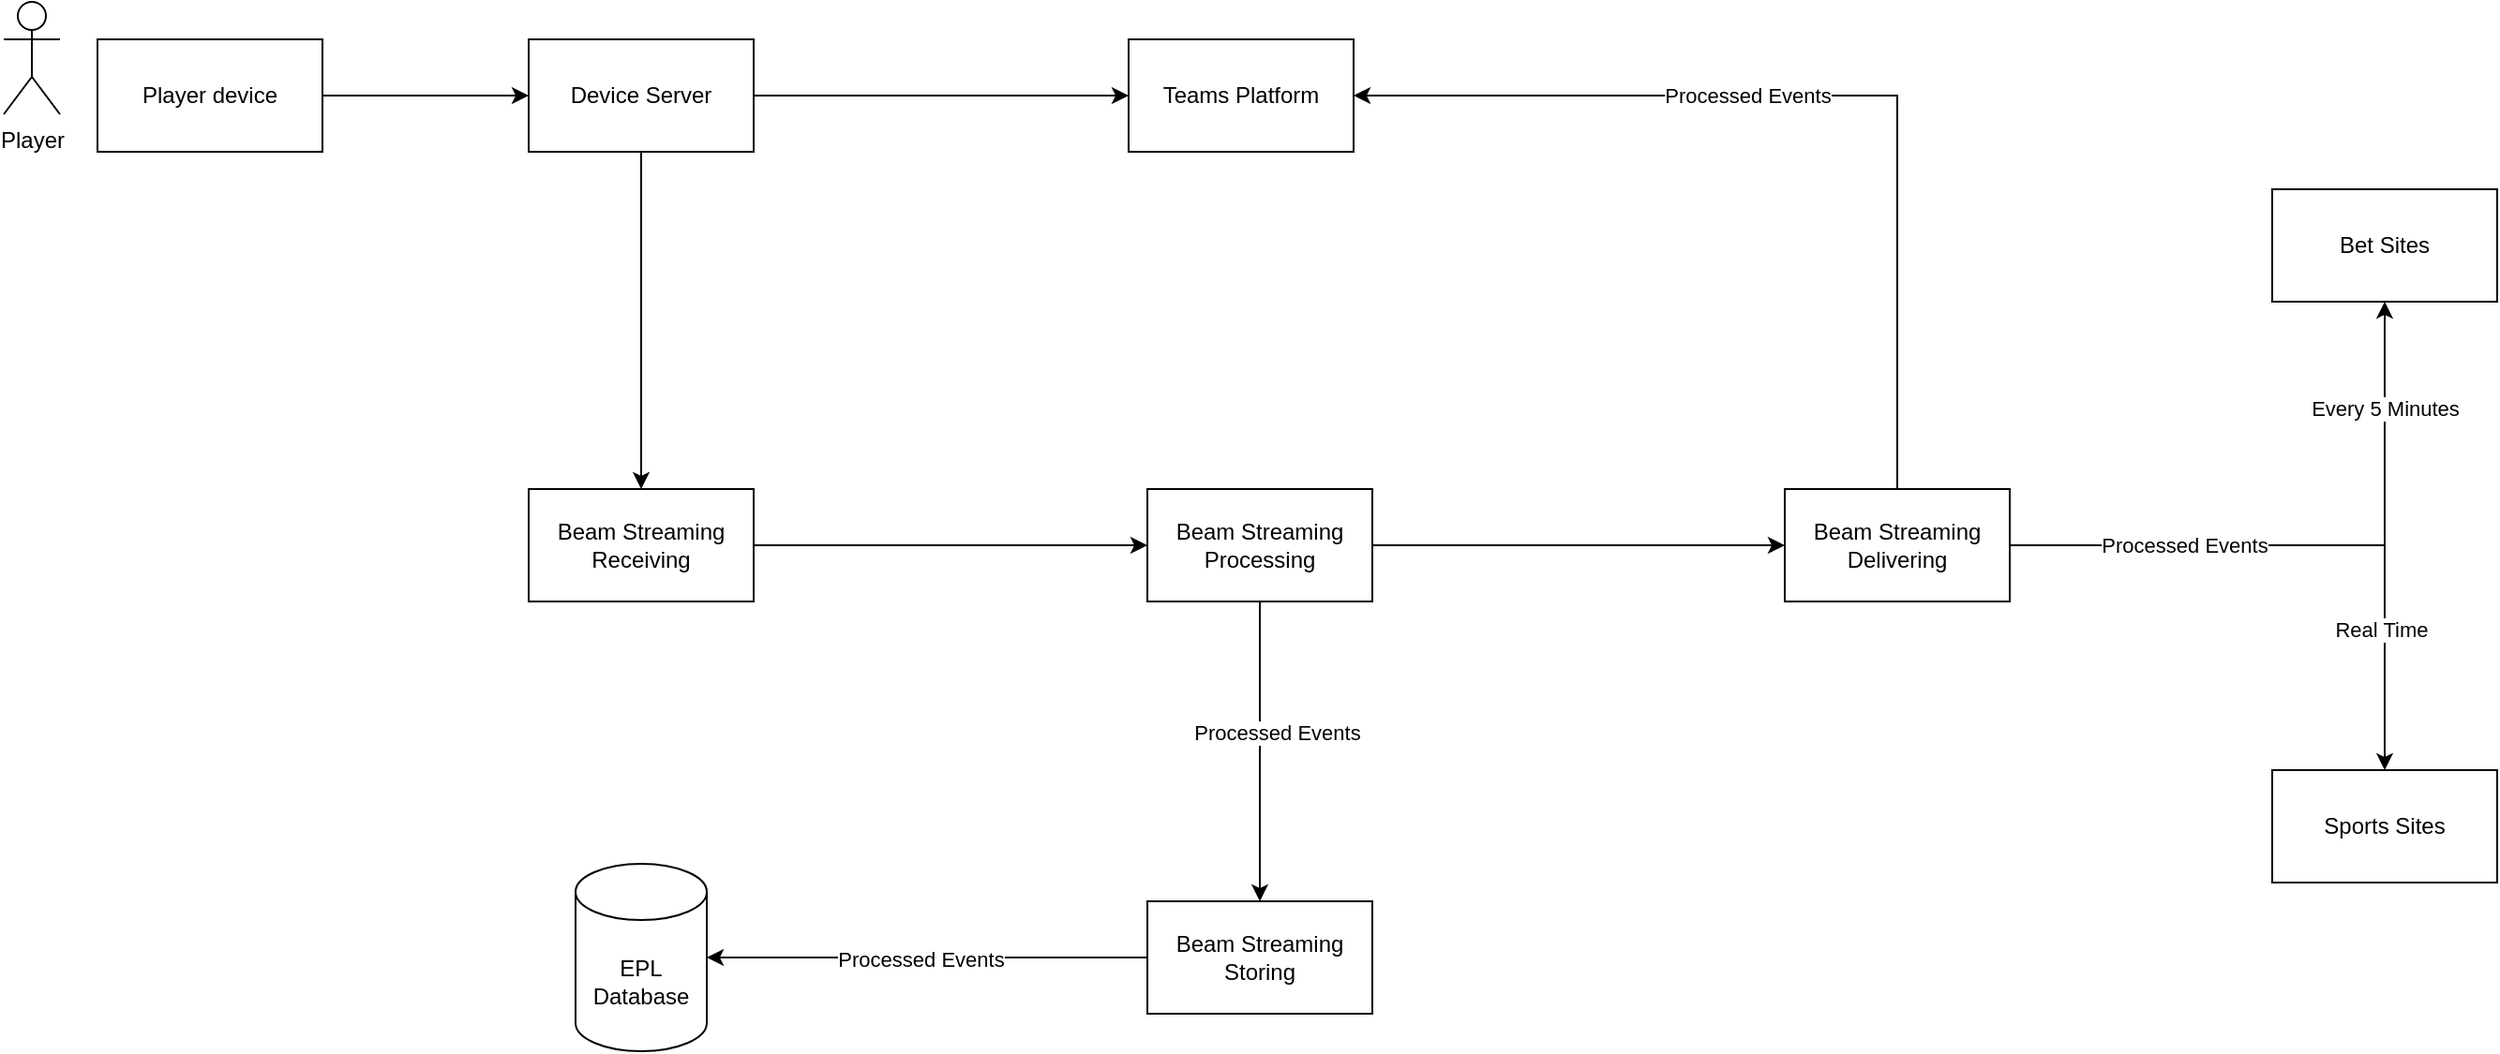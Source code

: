 <mxfile version="17.5.0"><diagram id="Xd0dD97k6_1B_HbjPn3X" name="Page-1"><mxGraphModel dx="1550" dy="963" grid="1" gridSize="10" guides="1" tooltips="1" connect="1" arrows="1" fold="1" page="1" pageScale="1" pageWidth="1920" pageHeight="1200" math="0" shadow="0"><root><mxCell id="0"/><mxCell id="1" parent="0"/><mxCell id="Z-Hbxw8kd-dYyXBXE7pi-5" style="edgeStyle=orthogonalEdgeStyle;rounded=0;orthogonalLoop=1;jettySize=auto;html=1;exitX=1;exitY=0.5;exitDx=0;exitDy=0;entryX=0;entryY=0.5;entryDx=0;entryDy=0;" edge="1" parent="1" source="Z-Hbxw8kd-dYyXBXE7pi-1" target="Z-Hbxw8kd-dYyXBXE7pi-4"><mxGeometry relative="1" as="geometry"/></mxCell><mxCell id="Z-Hbxw8kd-dYyXBXE7pi-1" value="Player device" style="rounded=0;whiteSpace=wrap;html=1;" vertex="1" parent="1"><mxGeometry x="140" y="110" width="120" height="60" as="geometry"/></mxCell><mxCell id="Z-Hbxw8kd-dYyXBXE7pi-2" value="Player" style="shape=umlActor;verticalLabelPosition=bottom;verticalAlign=top;html=1;outlineConnect=0;" vertex="1" parent="1"><mxGeometry x="90" y="90" width="30" height="60" as="geometry"/></mxCell><mxCell id="Z-Hbxw8kd-dYyXBXE7pi-3" value="EPL Database" style="shape=cylinder3;whiteSpace=wrap;html=1;boundedLbl=1;backgroundOutline=1;size=15;" vertex="1" parent="1"><mxGeometry x="395" y="550" width="70" height="100" as="geometry"/></mxCell><mxCell id="Z-Hbxw8kd-dYyXBXE7pi-7" style="edgeStyle=orthogonalEdgeStyle;rounded=0;orthogonalLoop=1;jettySize=auto;html=1;exitX=0.5;exitY=1;exitDx=0;exitDy=0;entryX=0.5;entryY=0;entryDx=0;entryDy=0;" edge="1" parent="1" source="Z-Hbxw8kd-dYyXBXE7pi-4" target="Z-Hbxw8kd-dYyXBXE7pi-6"><mxGeometry relative="1" as="geometry"/></mxCell><mxCell id="Z-Hbxw8kd-dYyXBXE7pi-32" style="edgeStyle=orthogonalEdgeStyle;rounded=0;orthogonalLoop=1;jettySize=auto;html=1;entryX=0;entryY=0.5;entryDx=0;entryDy=0;" edge="1" parent="1" source="Z-Hbxw8kd-dYyXBXE7pi-4" target="Z-Hbxw8kd-dYyXBXE7pi-10"><mxGeometry relative="1" as="geometry"/></mxCell><mxCell id="Z-Hbxw8kd-dYyXBXE7pi-4" value="Device Server" style="rounded=0;whiteSpace=wrap;html=1;" vertex="1" parent="1"><mxGeometry x="370" y="110" width="120" height="60" as="geometry"/></mxCell><mxCell id="Z-Hbxw8kd-dYyXBXE7pi-13" style="edgeStyle=orthogonalEdgeStyle;rounded=0;orthogonalLoop=1;jettySize=auto;html=1;exitX=1;exitY=0.5;exitDx=0;exitDy=0;entryX=0;entryY=0.5;entryDx=0;entryDy=0;" edge="1" parent="1" source="Z-Hbxw8kd-dYyXBXE7pi-6" target="Z-Hbxw8kd-dYyXBXE7pi-8"><mxGeometry relative="1" as="geometry"/></mxCell><mxCell id="Z-Hbxw8kd-dYyXBXE7pi-6" value="Beam Streaming Receiving" style="rounded=0;whiteSpace=wrap;html=1;" vertex="1" parent="1"><mxGeometry x="370" y="350" width="120" height="60" as="geometry"/></mxCell><mxCell id="Z-Hbxw8kd-dYyXBXE7pi-14" style="edgeStyle=orthogonalEdgeStyle;rounded=0;orthogonalLoop=1;jettySize=auto;html=1;exitX=1;exitY=0.5;exitDx=0;exitDy=0;entryX=0;entryY=0.5;entryDx=0;entryDy=0;" edge="1" parent="1" source="Z-Hbxw8kd-dYyXBXE7pi-8" target="Z-Hbxw8kd-dYyXBXE7pi-9"><mxGeometry relative="1" as="geometry"/></mxCell><mxCell id="Z-Hbxw8kd-dYyXBXE7pi-21" style="edgeStyle=orthogonalEdgeStyle;rounded=0;orthogonalLoop=1;jettySize=auto;html=1;entryX=0.5;entryY=0;entryDx=0;entryDy=0;exitX=0.5;exitY=1;exitDx=0;exitDy=0;" edge="1" parent="1" source="Z-Hbxw8kd-dYyXBXE7pi-8" target="Z-Hbxw8kd-dYyXBXE7pi-20"><mxGeometry relative="1" as="geometry"/></mxCell><mxCell id="Z-Hbxw8kd-dYyXBXE7pi-26" value="Processed Events" style="edgeLabel;html=1;align=center;verticalAlign=middle;resizable=0;points=[];" vertex="1" connectable="0" parent="Z-Hbxw8kd-dYyXBXE7pi-21"><mxGeometry x="-0.416" y="-3" relative="1" as="geometry"><mxPoint x="12" y="23" as="offset"/></mxGeometry></mxCell><mxCell id="Z-Hbxw8kd-dYyXBXE7pi-8" value="Beam Streaming Processing" style="rounded=0;whiteSpace=wrap;html=1;" vertex="1" parent="1"><mxGeometry x="700" y="350" width="120" height="60" as="geometry"/></mxCell><mxCell id="Z-Hbxw8kd-dYyXBXE7pi-23" style="edgeStyle=orthogonalEdgeStyle;rounded=0;orthogonalLoop=1;jettySize=auto;html=1;exitX=1;exitY=0.5;exitDx=0;exitDy=0;entryX=0.5;entryY=1;entryDx=0;entryDy=0;" edge="1" parent="1" source="Z-Hbxw8kd-dYyXBXE7pi-9" target="Z-Hbxw8kd-dYyXBXE7pi-15"><mxGeometry relative="1" as="geometry"/></mxCell><mxCell id="Z-Hbxw8kd-dYyXBXE7pi-28" value="Every 5 Minutes" style="edgeLabel;html=1;align=center;verticalAlign=middle;resizable=0;points=[];" vertex="1" connectable="0" parent="Z-Hbxw8kd-dYyXBXE7pi-23"><mxGeometry x="0.721" y="1" relative="1" as="geometry"><mxPoint x="1" y="11" as="offset"/></mxGeometry></mxCell><mxCell id="Z-Hbxw8kd-dYyXBXE7pi-24" style="edgeStyle=orthogonalEdgeStyle;rounded=0;orthogonalLoop=1;jettySize=auto;html=1;entryX=0.5;entryY=0;entryDx=0;entryDy=0;" edge="1" parent="1" source="Z-Hbxw8kd-dYyXBXE7pi-9" target="Z-Hbxw8kd-dYyXBXE7pi-16"><mxGeometry relative="1" as="geometry"/></mxCell><mxCell id="Z-Hbxw8kd-dYyXBXE7pi-25" value="Processed Events" style="edgeLabel;html=1;align=center;verticalAlign=middle;resizable=0;points=[];" vertex="1" connectable="0" parent="Z-Hbxw8kd-dYyXBXE7pi-24"><mxGeometry x="-0.536" y="-2" relative="1" as="geometry"><mxPoint x="19" y="-2" as="offset"/></mxGeometry></mxCell><mxCell id="Z-Hbxw8kd-dYyXBXE7pi-29" value="Real Time" style="edgeLabel;html=1;align=center;verticalAlign=middle;resizable=0;points=[];" vertex="1" connectable="0" parent="Z-Hbxw8kd-dYyXBXE7pi-24"><mxGeometry x="0.427" y="-2" relative="1" as="geometry"><mxPoint y="16" as="offset"/></mxGeometry></mxCell><mxCell id="Z-Hbxw8kd-dYyXBXE7pi-30" style="edgeStyle=orthogonalEdgeStyle;rounded=0;orthogonalLoop=1;jettySize=auto;html=1;entryX=1;entryY=0.5;entryDx=0;entryDy=0;exitX=0.5;exitY=0;exitDx=0;exitDy=0;" edge="1" parent="1" source="Z-Hbxw8kd-dYyXBXE7pi-9" target="Z-Hbxw8kd-dYyXBXE7pi-10"><mxGeometry relative="1" as="geometry"/></mxCell><mxCell id="Z-Hbxw8kd-dYyXBXE7pi-31" value="Processed Events" style="edgeLabel;html=1;align=center;verticalAlign=middle;resizable=0;points=[];" vertex="1" connectable="0" parent="Z-Hbxw8kd-dYyXBXE7pi-30"><mxGeometry x="0.196" y="3" relative="1" as="geometry"><mxPoint x="9" y="-3" as="offset"/></mxGeometry></mxCell><mxCell id="Z-Hbxw8kd-dYyXBXE7pi-9" value="&lt;div&gt;Beam Streaming Delivering&lt;/div&gt;" style="rounded=0;whiteSpace=wrap;html=1;" vertex="1" parent="1"><mxGeometry x="1040" y="350" width="120" height="60" as="geometry"/></mxCell><mxCell id="Z-Hbxw8kd-dYyXBXE7pi-10" value="&lt;div&gt;Teams Platform&lt;/div&gt;" style="rounded=0;whiteSpace=wrap;html=1;" vertex="1" parent="1"><mxGeometry x="690" y="110" width="120" height="60" as="geometry"/></mxCell><mxCell id="Z-Hbxw8kd-dYyXBXE7pi-15" value="&lt;div&gt;Bet Sites&lt;br&gt;&lt;/div&gt;" style="rounded=0;whiteSpace=wrap;html=1;" vertex="1" parent="1"><mxGeometry x="1300" y="190" width="120" height="60" as="geometry"/></mxCell><mxCell id="Z-Hbxw8kd-dYyXBXE7pi-16" value="&lt;div&gt;Sports Sites&lt;/div&gt;" style="rounded=0;whiteSpace=wrap;html=1;" vertex="1" parent="1"><mxGeometry x="1300" y="500" width="120" height="60" as="geometry"/></mxCell><mxCell id="Z-Hbxw8kd-dYyXBXE7pi-22" style="edgeStyle=orthogonalEdgeStyle;rounded=0;orthogonalLoop=1;jettySize=auto;html=1;entryX=1;entryY=0.5;entryDx=0;entryDy=0;entryPerimeter=0;exitX=0;exitY=0.5;exitDx=0;exitDy=0;" edge="1" parent="1" source="Z-Hbxw8kd-dYyXBXE7pi-20" target="Z-Hbxw8kd-dYyXBXE7pi-3"><mxGeometry relative="1" as="geometry"/></mxCell><mxCell id="Z-Hbxw8kd-dYyXBXE7pi-27" value="Processed Events" style="edgeLabel;html=1;align=center;verticalAlign=middle;resizable=0;points=[];" vertex="1" connectable="0" parent="Z-Hbxw8kd-dYyXBXE7pi-22"><mxGeometry x="0.029" y="1" relative="1" as="geometry"><mxPoint as="offset"/></mxGeometry></mxCell><mxCell id="Z-Hbxw8kd-dYyXBXE7pi-20" value="Beam Streaming Storing" style="rounded=0;whiteSpace=wrap;html=1;" vertex="1" parent="1"><mxGeometry x="700" y="570" width="120" height="60" as="geometry"/></mxCell></root></mxGraphModel></diagram></mxfile>
